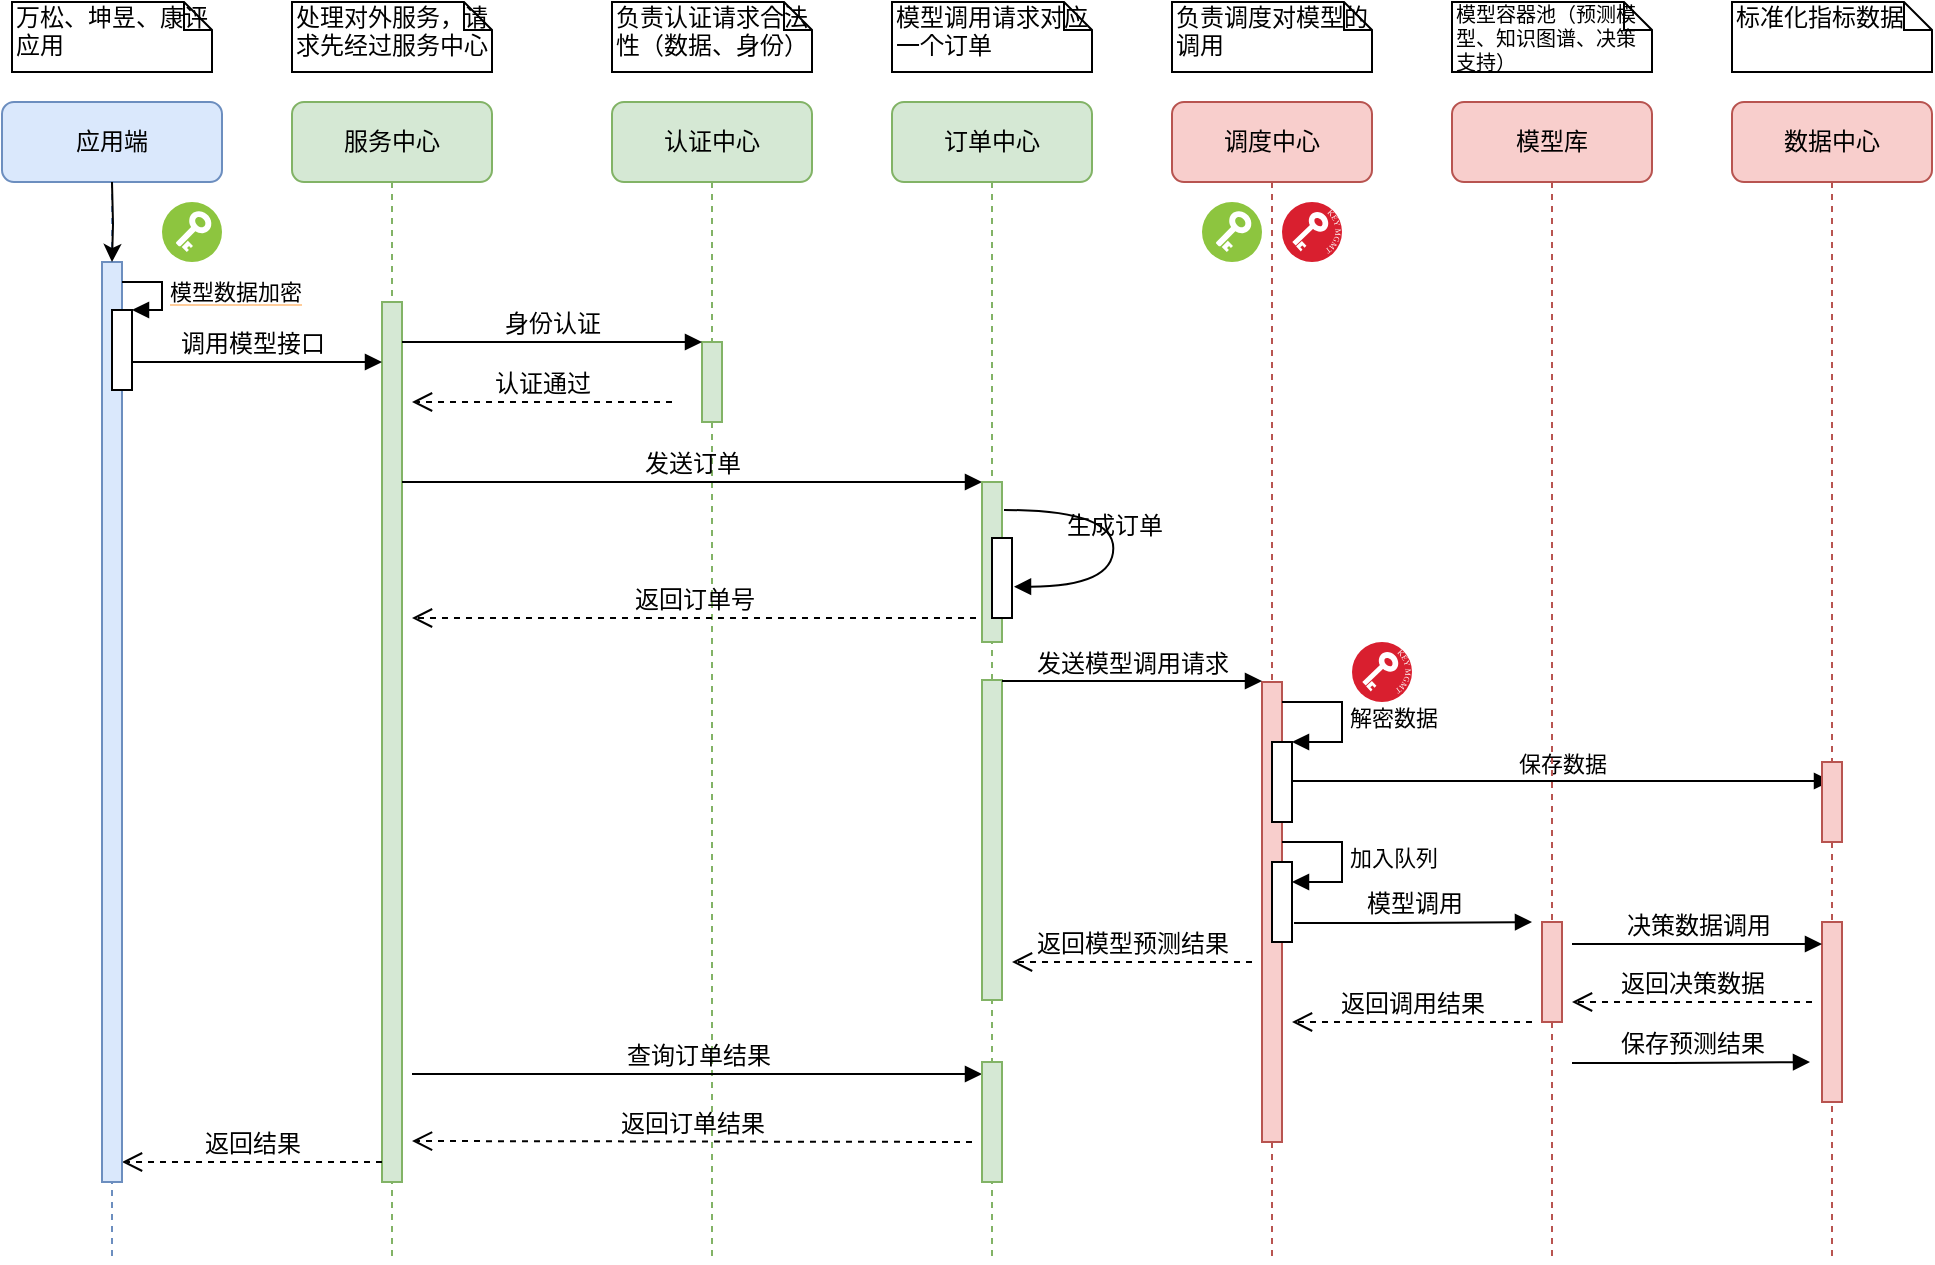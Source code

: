 <mxfile version="15.9.6" type="github" pages="3">
  <diagram name="模型调用流程" id="13e1069c-82ec-6db2-03f1-153e76fe0fe0">
    <mxGraphModel dx="1018" dy="690" grid="1" gridSize="10" guides="1" tooltips="1" connect="1" arrows="1" fold="1" page="1" pageScale="1" pageWidth="1100" pageHeight="850" background="none" math="0" shadow="0">
      <root>
        <mxCell id="0" />
        <mxCell id="1" parent="0" />
        <mxCell id="7baba1c4bc27f4b0-2" value="服务中心" style="shape=umlLifeline;perimeter=lifelinePerimeter;whiteSpace=wrap;html=1;container=1;collapsible=0;recursiveResize=0;outlineConnect=0;rounded=1;shadow=0;comic=0;labelBackgroundColor=none;strokeWidth=1;fontFamily=Verdana;fontSize=12;align=center;fillColor=#d5e8d4;strokeColor=#82b366;" parent="1" vertex="1">
          <mxGeometry x="240" y="80" width="100" height="580" as="geometry" />
        </mxCell>
        <mxCell id="7baba1c4bc27f4b0-10" value="" style="html=1;points=[];perimeter=orthogonalPerimeter;rounded=0;shadow=0;comic=0;labelBackgroundColor=none;strokeWidth=1;fontFamily=Verdana;fontSize=12;align=center;fillColor=#d5e8d4;strokeColor=#82b366;" parent="7baba1c4bc27f4b0-2" vertex="1">
          <mxGeometry x="45" y="100" width="10" height="440" as="geometry" />
        </mxCell>
        <mxCell id="Mg70fU9hGrTkRXk7EjwF-24" value="返回结果" style="html=1;verticalAlign=bottom;endArrow=open;dashed=1;endSize=8;labelBackgroundColor=none;fontFamily=Verdana;fontSize=12;edgeStyle=elbowEdgeStyle;elbow=horizontal;" parent="7baba1c4bc27f4b0-2" edge="1">
          <mxGeometry relative="1" as="geometry">
            <mxPoint x="-85" y="530" as="targetPoint" />
            <Array as="points">
              <mxPoint x="-10" y="530" />
              <mxPoint x="20" y="530" />
            </Array>
            <mxPoint x="45" y="530" as="sourcePoint" />
          </mxGeometry>
        </mxCell>
        <mxCell id="7baba1c4bc27f4b0-11" value="调用模型接口" style="html=1;verticalAlign=bottom;endArrow=block;entryX=0;entryY=0;labelBackgroundColor=none;fontFamily=Verdana;fontSize=12;edgeStyle=elbowEdgeStyle;elbow=vertical;" parent="7baba1c4bc27f4b0-2" edge="1">
          <mxGeometry relative="1" as="geometry">
            <mxPoint x="-85" y="130" as="sourcePoint" />
            <mxPoint x="45" y="130.0" as="targetPoint" />
          </mxGeometry>
        </mxCell>
        <mxCell id="7baba1c4bc27f4b0-3" value="认证中心" style="shape=umlLifeline;perimeter=lifelinePerimeter;whiteSpace=wrap;html=1;container=1;collapsible=0;recursiveResize=0;outlineConnect=0;rounded=1;shadow=0;comic=0;labelBackgroundColor=none;strokeWidth=1;fontFamily=Verdana;fontSize=12;align=center;fillColor=#d5e8d4;strokeColor=#82b366;" parent="1" vertex="1">
          <mxGeometry x="400" y="80" width="100" height="580" as="geometry" />
        </mxCell>
        <mxCell id="7baba1c4bc27f4b0-13" value="" style="html=1;points=[];perimeter=orthogonalPerimeter;rounded=0;shadow=0;comic=0;labelBackgroundColor=none;strokeWidth=1;fontFamily=Verdana;fontSize=12;align=center;fillColor=#d5e8d4;strokeColor=#82b366;" parent="7baba1c4bc27f4b0-3" vertex="1">
          <mxGeometry x="45" y="120" width="10" height="40" as="geometry" />
        </mxCell>
        <mxCell id="Mg70fU9hGrTkRXk7EjwF-3" value="发送订单" style="html=1;verticalAlign=bottom;endArrow=block;labelBackgroundColor=none;fontFamily=Verdana;fontSize=12;edgeStyle=elbowEdgeStyle;elbow=vertical;" parent="7baba1c4bc27f4b0-3" edge="1">
          <mxGeometry relative="1" as="geometry">
            <mxPoint x="-105" y="190" as="sourcePoint" />
            <mxPoint x="185" y="190" as="targetPoint" />
          </mxGeometry>
        </mxCell>
        <mxCell id="Mg70fU9hGrTkRXk7EjwF-4" value="返回订单号" style="html=1;verticalAlign=bottom;endArrow=open;dashed=1;endSize=8;exitX=-0.3;exitY=0.556;labelBackgroundColor=none;fontFamily=Verdana;fontSize=12;exitDx=0;exitDy=0;exitPerimeter=0;" parent="7baba1c4bc27f4b0-3" edge="1">
          <mxGeometry relative="1" as="geometry">
            <mxPoint x="-100" y="258" as="targetPoint" />
            <mxPoint x="182" y="258.04" as="sourcePoint" />
          </mxGeometry>
        </mxCell>
        <mxCell id="7baba1c4bc27f4b0-4" value="订单中心" style="shape=umlLifeline;perimeter=lifelinePerimeter;whiteSpace=wrap;html=1;container=1;collapsible=0;recursiveResize=0;outlineConnect=0;rounded=1;shadow=0;comic=0;labelBackgroundColor=none;strokeWidth=1;fontFamily=Verdana;fontSize=12;align=center;fillColor=#d5e8d4;strokeColor=#82b366;" parent="1" vertex="1">
          <mxGeometry x="540" y="80" width="100" height="580" as="geometry" />
        </mxCell>
        <mxCell id="7baba1c4bc27f4b0-16" value="" style="html=1;points=[];perimeter=orthogonalPerimeter;rounded=0;shadow=0;comic=0;labelBackgroundColor=none;strokeWidth=1;fontFamily=Verdana;fontSize=12;align=center;fillColor=#d5e8d4;strokeColor=#82b366;" parent="7baba1c4bc27f4b0-4" vertex="1">
          <mxGeometry x="45" y="190" width="10" height="80" as="geometry" />
        </mxCell>
        <mxCell id="Mg70fU9hGrTkRXk7EjwF-6" value="" style="html=1;points=[];perimeter=orthogonalPerimeter;rounded=0;shadow=0;comic=0;labelBackgroundColor=none;strokeWidth=1;fontFamily=Verdana;fontSize=12;align=center;" parent="7baba1c4bc27f4b0-4" vertex="1">
          <mxGeometry x="50" y="218" width="10" height="40" as="geometry" />
        </mxCell>
        <mxCell id="cC1rnLbfvzQmaZCjHIs7-1" value="" style="html=1;points=[];perimeter=orthogonalPerimeter;rounded=0;shadow=0;comic=0;labelBackgroundColor=none;strokeWidth=1;fontFamily=Verdana;fontSize=12;align=center;fillColor=#d5e8d4;strokeColor=#82b366;" parent="7baba1c4bc27f4b0-4" vertex="1">
          <mxGeometry x="45" y="289" width="10" height="160" as="geometry" />
        </mxCell>
        <mxCell id="7baba1c4bc27f4b0-5" value="调度中心" style="shape=umlLifeline;perimeter=lifelinePerimeter;whiteSpace=wrap;html=1;container=1;collapsible=0;recursiveResize=0;outlineConnect=0;rounded=1;shadow=0;comic=0;labelBackgroundColor=none;strokeWidth=1;fontFamily=Verdana;fontSize=12;align=center;fillColor=#f8cecc;strokeColor=#b85450;" parent="1" vertex="1">
          <mxGeometry x="680" y="80" width="100" height="580" as="geometry" />
        </mxCell>
        <mxCell id="7baba1c4bc27f4b0-19" value="" style="html=1;points=[];perimeter=orthogonalPerimeter;rounded=0;shadow=0;comic=0;labelBackgroundColor=none;strokeWidth=1;fontFamily=Verdana;fontSize=12;align=center;fillColor=#f8cecc;strokeColor=#b85450;" parent="7baba1c4bc27f4b0-5" vertex="1">
          <mxGeometry x="45" y="290" width="10" height="230" as="geometry" />
        </mxCell>
        <mxCell id="Mg70fU9hGrTkRXk7EjwF-5" value="发送模型调用请求" style="html=1;verticalAlign=bottom;endArrow=block;labelBackgroundColor=none;fontFamily=Verdana;fontSize=12;edgeStyle=elbowEdgeStyle;elbow=horizontal;" parent="7baba1c4bc27f4b0-5" edge="1">
          <mxGeometry relative="1" as="geometry">
            <mxPoint x="-85" y="289.5" as="sourcePoint" />
            <mxPoint x="45" y="289.5" as="targetPoint" />
          </mxGeometry>
        </mxCell>
        <mxCell id="Mg70fU9hGrTkRXk7EjwF-20" value="返回模型预测结果" style="html=1;verticalAlign=bottom;endArrow=open;dashed=1;endSize=8;labelBackgroundColor=none;fontFamily=Verdana;fontSize=12;" parent="7baba1c4bc27f4b0-5" edge="1">
          <mxGeometry relative="1" as="geometry">
            <mxPoint x="-80" y="430" as="targetPoint" />
            <mxPoint x="40" y="430" as="sourcePoint" />
          </mxGeometry>
        </mxCell>
        <mxCell id="VMce4WrbloW6oqG8bgZ--1" value="" style="html=1;points=[];perimeter=orthogonalPerimeter;rounded=0;shadow=0;comic=0;labelBackgroundColor=none;strokeWidth=1;fontFamily=Verdana;fontSize=12;align=center;" parent="7baba1c4bc27f4b0-5" vertex="1">
          <mxGeometry x="50" y="380" width="10" height="40" as="geometry" />
        </mxCell>
        <mxCell id="gwBuCUVLnEBj_KFFXZwT-7" value="" style="html=1;points=[];perimeter=orthogonalPerimeter;" vertex="1" parent="7baba1c4bc27f4b0-5">
          <mxGeometry x="50" y="320" width="10" height="40" as="geometry" />
        </mxCell>
        <mxCell id="gwBuCUVLnEBj_KFFXZwT-8" value="解密数据" style="edgeStyle=orthogonalEdgeStyle;html=1;align=left;spacingLeft=2;endArrow=block;rounded=0;entryX=1;entryY=0;" edge="1" target="gwBuCUVLnEBj_KFFXZwT-7" parent="7baba1c4bc27f4b0-5">
          <mxGeometry relative="1" as="geometry">
            <mxPoint x="55" y="300" as="sourcePoint" />
            <Array as="points">
              <mxPoint x="85" y="300" />
            </Array>
          </mxGeometry>
        </mxCell>
        <mxCell id="gwBuCUVLnEBj_KFFXZwT-9" value="保存数据" style="html=1;verticalAlign=bottom;endArrow=block;rounded=0;" edge="1" parent="7baba1c4bc27f4b0-5" target="7baba1c4bc27f4b0-7">
          <mxGeometry width="80" relative="1" as="geometry">
            <mxPoint x="60" y="339.5" as="sourcePoint" />
            <mxPoint x="140" y="339.5" as="targetPoint" />
          </mxGeometry>
        </mxCell>
        <mxCell id="gwBuCUVLnEBj_KFFXZwT-11" value="加入队列" style="edgeStyle=orthogonalEdgeStyle;html=1;align=left;spacingLeft=2;endArrow=block;rounded=0;entryX=1;entryY=0;" edge="1" parent="7baba1c4bc27f4b0-5">
          <mxGeometry relative="1" as="geometry">
            <mxPoint x="55" y="370" as="sourcePoint" />
            <Array as="points">
              <mxPoint x="85" y="370" />
            </Array>
            <mxPoint x="60" y="390" as="targetPoint" />
          </mxGeometry>
        </mxCell>
        <mxCell id="gwBuCUVLnEBj_KFFXZwT-12" value="" style="aspect=fixed;perimeter=ellipsePerimeter;html=1;align=center;shadow=0;dashed=0;fontColor=#4277BB;labelBackgroundColor=#ffffff;fontSize=12;spacingTop=3;image;image=img/lib/ibm/vpc/Key.svg;" vertex="1" parent="7baba1c4bc27f4b0-5">
          <mxGeometry x="15" y="50" width="30" height="30" as="geometry" />
        </mxCell>
        <mxCell id="gwBuCUVLnEBj_KFFXZwT-13" value="" style="aspect=fixed;perimeter=ellipsePerimeter;html=1;align=center;shadow=0;dashed=0;fontColor=#4277BB;labelBackgroundColor=#ffffff;fontSize=12;spacingTop=3;image;image=img/lib/ibm/blockchain/key_management.svg;" vertex="1" parent="7baba1c4bc27f4b0-5">
          <mxGeometry x="55" y="50" width="30" height="30" as="geometry" />
        </mxCell>
        <mxCell id="7baba1c4bc27f4b0-6" value="模型库" style="shape=umlLifeline;perimeter=lifelinePerimeter;whiteSpace=wrap;html=1;container=1;collapsible=0;recursiveResize=0;outlineConnect=0;rounded=1;shadow=0;comic=0;labelBackgroundColor=none;strokeWidth=1;fontFamily=Verdana;fontSize=12;align=center;fillColor=#f8cecc;strokeColor=#b85450;" parent="1" vertex="1">
          <mxGeometry x="820" y="80" width="100" height="580" as="geometry" />
        </mxCell>
        <mxCell id="7baba1c4bc27f4b0-28" value="" style="html=1;points=[];perimeter=orthogonalPerimeter;rounded=0;shadow=0;comic=0;labelBackgroundColor=none;strokeWidth=1;fontFamily=Verdana;fontSize=12;align=center;fillColor=#f8cecc;strokeColor=#b85450;" parent="7baba1c4bc27f4b0-6" vertex="1">
          <mxGeometry x="45" y="410" width="10" height="50" as="geometry" />
        </mxCell>
        <mxCell id="Mg70fU9hGrTkRXk7EjwF-17" value="返回调用结果" style="html=1;verticalAlign=bottom;endArrow=open;dashed=1;endSize=8;labelBackgroundColor=none;fontFamily=Verdana;fontSize=12;" parent="7baba1c4bc27f4b0-6" edge="1">
          <mxGeometry relative="1" as="geometry">
            <mxPoint x="-80" y="460" as="targetPoint" />
            <mxPoint x="40" y="460" as="sourcePoint" />
          </mxGeometry>
        </mxCell>
        <mxCell id="7baba1c4bc27f4b0-7" value="数据中心" style="shape=umlLifeline;perimeter=lifelinePerimeter;whiteSpace=wrap;html=1;container=1;collapsible=0;recursiveResize=0;outlineConnect=0;rounded=1;shadow=0;comic=0;labelBackgroundColor=none;strokeWidth=1;fontFamily=Verdana;fontSize=12;align=center;fillColor=#f8cecc;strokeColor=#b85450;" parent="1" vertex="1">
          <mxGeometry x="960" y="80" width="100" height="580" as="geometry" />
        </mxCell>
        <mxCell id="7baba1c4bc27f4b0-25" value="" style="html=1;points=[];perimeter=orthogonalPerimeter;rounded=0;shadow=0;comic=0;labelBackgroundColor=none;strokeColor=#b85450;strokeWidth=1;fillColor=#f8cecc;fontFamily=Verdana;fontSize=12;align=center;" parent="7baba1c4bc27f4b0-7" vertex="1">
          <mxGeometry x="45" y="410" width="10" height="90" as="geometry" />
        </mxCell>
        <mxCell id="Mg70fU9hGrTkRXk7EjwF-18" value="决策数据调用" style="html=1;verticalAlign=bottom;endArrow=block;labelBackgroundColor=none;fontFamily=Verdana;fontSize=12;edgeStyle=elbowEdgeStyle;elbow=horizontal;" parent="7baba1c4bc27f4b0-7" edge="1">
          <mxGeometry relative="1" as="geometry">
            <mxPoint x="-80" y="421" as="sourcePoint" />
            <mxPoint x="45" y="421" as="targetPoint" />
          </mxGeometry>
        </mxCell>
        <mxCell id="Mg70fU9hGrTkRXk7EjwF-19" value="返回决策数据" style="html=1;verticalAlign=bottom;endArrow=open;dashed=1;endSize=8;labelBackgroundColor=none;fontFamily=Verdana;fontSize=12;" parent="7baba1c4bc27f4b0-7" edge="1">
          <mxGeometry relative="1" as="geometry">
            <mxPoint x="-80" y="450" as="targetPoint" />
            <mxPoint x="40" y="450" as="sourcePoint" />
          </mxGeometry>
        </mxCell>
        <mxCell id="gwBuCUVLnEBj_KFFXZwT-10" value="" style="html=1;points=[];perimeter=orthogonalPerimeter;fillColor=#f8cecc;strokeColor=#b85450;" vertex="1" parent="7baba1c4bc27f4b0-7">
          <mxGeometry x="45" y="330" width="10" height="40" as="geometry" />
        </mxCell>
        <mxCell id="gwBuCUVLnEBj_KFFXZwT-16" value="保存预测结果" style="html=1;verticalAlign=bottom;endArrow=block;labelBackgroundColor=none;fontFamily=Verdana;fontSize=12;edgeStyle=elbowEdgeStyle;elbow=horizontal;" edge="1" parent="7baba1c4bc27f4b0-7">
          <mxGeometry relative="1" as="geometry">
            <mxPoint x="-80" y="480.5" as="sourcePoint" />
            <mxPoint x="39" y="480" as="targetPoint" />
          </mxGeometry>
        </mxCell>
        <mxCell id="7baba1c4bc27f4b0-8" value="应用端" style="shape=umlLifeline;perimeter=lifelinePerimeter;whiteSpace=wrap;html=1;container=1;collapsible=0;recursiveResize=0;outlineConnect=0;rounded=1;shadow=0;comic=0;labelBackgroundColor=none;strokeWidth=1;fontFamily=Verdana;fontSize=12;align=center;fillColor=#dae8fc;strokeColor=#6c8ebf;" parent="1" vertex="1">
          <mxGeometry x="95" y="80" width="110" height="580" as="geometry" />
        </mxCell>
        <mxCell id="7baba1c4bc27f4b0-9" value="" style="html=1;points=[];perimeter=orthogonalPerimeter;rounded=0;shadow=0;comic=0;labelBackgroundColor=none;strokeWidth=1;fontFamily=Verdana;fontSize=12;align=center;fillColor=#dae8fc;strokeColor=#6c8ebf;" parent="7baba1c4bc27f4b0-8" vertex="1">
          <mxGeometry x="50" y="80" width="10" height="460" as="geometry" />
        </mxCell>
        <mxCell id="gwBuCUVLnEBj_KFFXZwT-14" value="" style="html=1;points=[];perimeter=orthogonalPerimeter;" vertex="1" parent="7baba1c4bc27f4b0-8">
          <mxGeometry x="55" y="104" width="10" height="40" as="geometry" />
        </mxCell>
        <mxCell id="gwBuCUVLnEBj_KFFXZwT-15" value="&lt;span style=&quot;background-color: rgb(255 , 255 , 255)&quot;&gt;模型数据加密&lt;/span&gt;" style="edgeStyle=orthogonalEdgeStyle;html=1;align=left;spacingLeft=2;endArrow=block;rounded=0;entryX=1;entryY=0;labelBackgroundColor=#FFCC99;" edge="1" target="gwBuCUVLnEBj_KFFXZwT-14" parent="7baba1c4bc27f4b0-8">
          <mxGeometry relative="1" as="geometry">
            <mxPoint x="60" y="90" as="sourcePoint" />
            <Array as="points">
              <mxPoint x="80" y="90" />
            </Array>
          </mxGeometry>
        </mxCell>
        <mxCell id="gwBuCUVLnEBj_KFFXZwT-1" value="" style="aspect=fixed;perimeter=ellipsePerimeter;html=1;align=center;shadow=0;dashed=0;fontColor=#4277BB;labelBackgroundColor=#ffffff;fontSize=12;spacingTop=3;image;image=img/lib/ibm/vpc/Key.svg;" vertex="1" parent="7baba1c4bc27f4b0-8">
          <mxGeometry x="80" y="50" width="30" height="30" as="geometry" />
        </mxCell>
        <mxCell id="7baba1c4bc27f4b0-14" value="身份认证" style="html=1;verticalAlign=bottom;endArrow=block;entryX=0;entryY=0;labelBackgroundColor=none;fontFamily=Verdana;fontSize=12;edgeStyle=elbowEdgeStyle;elbow=vertical;" parent="1" source="7baba1c4bc27f4b0-10" target="7baba1c4bc27f4b0-13" edge="1">
          <mxGeometry relative="1" as="geometry">
            <mxPoint x="370" y="200" as="sourcePoint" />
          </mxGeometry>
        </mxCell>
        <mxCell id="I-SCeK18aNIkPkbsNYXX-1" value="" style="edgeStyle=orthogonalEdgeStyle;rounded=0;orthogonalLoop=1;jettySize=auto;html=1;" parent="1" target="7baba1c4bc27f4b0-9" edge="1">
          <mxGeometry relative="1" as="geometry">
            <mxPoint x="150" y="120" as="sourcePoint" />
          </mxGeometry>
        </mxCell>
        <mxCell id="7baba1c4bc27f4b0-40" value="万松、坤昱、康评应用" style="shape=note;whiteSpace=wrap;html=1;size=14;verticalAlign=top;align=left;spacingTop=-6;rounded=0;shadow=0;comic=0;labelBackgroundColor=none;strokeWidth=1;fontFamily=Verdana;fontSize=12" parent="1" vertex="1">
          <mxGeometry x="100" y="30" width="100" height="35" as="geometry" />
        </mxCell>
        <mxCell id="7baba1c4bc27f4b0-41" value="处理对外服务，请求先经过服务中心" style="shape=note;whiteSpace=wrap;html=1;size=14;verticalAlign=top;align=left;spacingTop=-6;rounded=0;shadow=0;comic=0;labelBackgroundColor=none;strokeWidth=1;fontFamily=Verdana;fontSize=12" parent="1" vertex="1">
          <mxGeometry x="240" y="30" width="100" height="35" as="geometry" />
        </mxCell>
        <mxCell id="7baba1c4bc27f4b0-42" value="负责认证请求合法性（数据、身份）" style="shape=note;whiteSpace=wrap;html=1;size=14;verticalAlign=top;align=left;spacingTop=-6;rounded=0;shadow=0;comic=0;labelBackgroundColor=none;strokeWidth=1;fontFamily=Verdana;fontSize=12" parent="1" vertex="1">
          <mxGeometry x="400" y="30" width="100" height="35" as="geometry" />
        </mxCell>
        <mxCell id="7baba1c4bc27f4b0-43" value="模型调用请求对应一个订单" style="shape=note;whiteSpace=wrap;html=1;size=14;verticalAlign=top;align=left;spacingTop=-6;rounded=0;shadow=0;comic=0;labelBackgroundColor=none;strokeWidth=1;fontFamily=Verdana;fontSize=12" parent="1" vertex="1">
          <mxGeometry x="540" y="30" width="100" height="35" as="geometry" />
        </mxCell>
        <mxCell id="7baba1c4bc27f4b0-44" value="负责调度对模型的调用" style="shape=note;whiteSpace=wrap;html=1;size=14;verticalAlign=top;align=left;spacingTop=-6;rounded=0;shadow=0;comic=0;labelBackgroundColor=none;strokeWidth=1;fontFamily=Verdana;fontSize=12" parent="1" vertex="1">
          <mxGeometry x="680" y="30" width="100" height="35" as="geometry" />
        </mxCell>
        <mxCell id="7baba1c4bc27f4b0-45" value="模型容器池（预测模型、知识图谱、决策支持）" style="shape=note;whiteSpace=wrap;html=1;size=14;verticalAlign=top;align=left;spacingTop=-6;rounded=0;shadow=0;comic=0;labelBackgroundColor=none;strokeWidth=1;fontFamily=Verdana;fontSize=10;" parent="1" vertex="1">
          <mxGeometry x="820" y="30" width="100" height="35" as="geometry" />
        </mxCell>
        <mxCell id="7baba1c4bc27f4b0-46" value="标准化指标数据" style="shape=note;whiteSpace=wrap;html=1;size=14;verticalAlign=top;align=left;spacingTop=-6;rounded=0;shadow=0;comic=0;labelBackgroundColor=none;strokeWidth=1;fontFamily=Verdana;fontSize=12" parent="1" vertex="1">
          <mxGeometry x="960" y="30" width="100" height="35" as="geometry" />
        </mxCell>
        <mxCell id="Mg70fU9hGrTkRXk7EjwF-2" value="认证通过" style="html=1;verticalAlign=bottom;endArrow=open;dashed=1;endSize=8;labelBackgroundColor=none;fontFamily=Verdana;fontSize=12;edgeStyle=elbowEdgeStyle;elbow=vertical;" parent="1" edge="1">
          <mxGeometry relative="1" as="geometry">
            <mxPoint x="300" y="230" as="targetPoint" />
            <Array as="points">
              <mxPoint x="375" y="230" />
              <mxPoint x="405" y="230" />
            </Array>
            <mxPoint x="430" y="230" as="sourcePoint" />
          </mxGeometry>
        </mxCell>
        <mxCell id="Mg70fU9hGrTkRXk7EjwF-7" value="生成订单" style="html=1;verticalAlign=bottom;endArrow=block;labelBackgroundColor=none;fontFamily=Verdana;fontSize=12;elbow=vertical;edgeStyle=orthogonalEdgeStyle;curved=1;entryX=1;entryY=0.286;entryPerimeter=0;exitX=1.038;exitY=0.345;exitPerimeter=0;" parent="1" edge="1">
          <mxGeometry relative="1" as="geometry">
            <mxPoint x="596.003" y="284" as="sourcePoint" />
            <mxPoint x="601.003" y="322.333" as="targetPoint" />
            <Array as="points">
              <mxPoint x="650.67" y="284" />
              <mxPoint x="650.67" y="322" />
            </Array>
          </mxGeometry>
        </mxCell>
        <mxCell id="Mg70fU9hGrTkRXk7EjwF-21" value="查询订单结果" style="html=1;verticalAlign=bottom;endArrow=block;labelBackgroundColor=none;fontFamily=Verdana;fontSize=12;edgeStyle=elbowEdgeStyle;elbow=horizontal;" parent="1" edge="1">
          <mxGeometry relative="1" as="geometry">
            <mxPoint x="300" y="566" as="sourcePoint" />
            <mxPoint x="585" y="566" as="targetPoint" />
          </mxGeometry>
        </mxCell>
        <mxCell id="Mg70fU9hGrTkRXk7EjwF-22" value="" style="html=1;points=[];perimeter=orthogonalPerimeter;rounded=0;shadow=0;comic=0;labelBackgroundColor=none;strokeWidth=1;fontFamily=Verdana;fontSize=12;align=center;fillColor=#d5e8d4;strokeColor=#82b366;" parent="1" vertex="1">
          <mxGeometry x="585" y="560" width="10" height="60" as="geometry" />
        </mxCell>
        <mxCell id="Mg70fU9hGrTkRXk7EjwF-23" value="返回订单结果" style="html=1;verticalAlign=bottom;endArrow=open;dashed=1;endSize=8;labelBackgroundColor=none;fontFamily=Verdana;fontSize=12;" parent="1" edge="1">
          <mxGeometry relative="1" as="geometry">
            <mxPoint x="300" y="599.5" as="targetPoint" />
            <mxPoint x="580" y="600" as="sourcePoint" />
          </mxGeometry>
        </mxCell>
        <mxCell id="gwBuCUVLnEBj_KFFXZwT-2" value="" style="aspect=fixed;perimeter=ellipsePerimeter;html=1;align=center;shadow=0;dashed=0;fontColor=#4277BB;labelBackgroundColor=#ffffff;fontSize=12;spacingTop=3;image;image=img/lib/ibm/blockchain/key_management.svg;" vertex="1" parent="1">
          <mxGeometry x="770" y="350" width="30" height="30" as="geometry" />
        </mxCell>
        <mxCell id="Mg70fU9hGrTkRXk7EjwF-16" value="模型调用" style="html=1;verticalAlign=bottom;endArrow=block;labelBackgroundColor=none;fontFamily=Verdana;fontSize=12;edgeStyle=elbowEdgeStyle;elbow=horizontal;" parent="1" edge="1">
          <mxGeometry relative="1" as="geometry">
            <mxPoint x="741" y="490.5" as="sourcePoint" />
            <mxPoint x="860" y="490" as="targetPoint" />
          </mxGeometry>
        </mxCell>
      </root>
    </mxGraphModel>
  </diagram>
  <diagram id="-LWT9H9hOqYf55yn4KI5" name="订单查询流程">
    <mxGraphModel dx="1018" dy="690" grid="1" gridSize="10" guides="1" tooltips="1" connect="1" arrows="1" fold="1" page="1" pageScale="1" pageWidth="850" pageHeight="1100" math="0" shadow="0">
      <root>
        <mxCell id="YJDThQfoWSavaOUVmC8_-0" />
        <mxCell id="YJDThQfoWSavaOUVmC8_-1" parent="YJDThQfoWSavaOUVmC8_-0" />
        <mxCell id="ue_cQjlhEbK1hr9COuXB-0" value="服务中心" style="shape=umlLifeline;perimeter=lifelinePerimeter;whiteSpace=wrap;html=1;container=1;collapsible=0;recursiveResize=0;outlineConnect=0;rounded=1;shadow=0;comic=0;labelBackgroundColor=none;strokeWidth=1;fontFamily=Verdana;fontSize=12;align=center;fillColor=#d5e8d4;strokeColor=#82b366;" parent="YJDThQfoWSavaOUVmC8_-1" vertex="1">
          <mxGeometry x="240" y="80" width="100" height="580" as="geometry" />
        </mxCell>
        <mxCell id="ue_cQjlhEbK1hr9COuXB-1" value="" style="html=1;points=[];perimeter=orthogonalPerimeter;rounded=0;shadow=0;comic=0;labelBackgroundColor=none;strokeWidth=1;fontFamily=Verdana;fontSize=12;align=center;fillColor=#d5e8d4;strokeColor=#82b366;" parent="ue_cQjlhEbK1hr9COuXB-0" vertex="1">
          <mxGeometry x="45" y="100" width="10" height="130" as="geometry" />
        </mxCell>
        <mxCell id="ue_cQjlhEbK1hr9COuXB-2" value="返回结果" style="html=1;verticalAlign=bottom;endArrow=open;dashed=1;endSize=8;labelBackgroundColor=none;fontFamily=Verdana;fontSize=12;edgeStyle=elbowEdgeStyle;elbow=horizontal;" parent="ue_cQjlhEbK1hr9COuXB-0" edge="1">
          <mxGeometry relative="1" as="geometry">
            <mxPoint x="-85" y="230" as="targetPoint" />
            <Array as="points">
              <mxPoint x="-10" y="230" />
              <mxPoint x="20" y="230" />
            </Array>
            <mxPoint x="45" y="230" as="sourcePoint" />
          </mxGeometry>
        </mxCell>
        <mxCell id="ue_cQjlhEbK1hr9COuXB-3" value="认证中心" style="shape=umlLifeline;perimeter=lifelinePerimeter;whiteSpace=wrap;html=1;container=1;collapsible=0;recursiveResize=0;outlineConnect=0;rounded=1;shadow=0;comic=0;labelBackgroundColor=none;strokeWidth=1;fontFamily=Verdana;fontSize=12;align=center;fillColor=#d5e8d4;strokeColor=#82b366;" parent="YJDThQfoWSavaOUVmC8_-1" vertex="1">
          <mxGeometry x="400" y="80" width="100" height="580" as="geometry" />
        </mxCell>
        <mxCell id="ue_cQjlhEbK1hr9COuXB-4" value="" style="html=1;points=[];perimeter=orthogonalPerimeter;rounded=0;shadow=0;comic=0;labelBackgroundColor=none;strokeWidth=1;fontFamily=Verdana;fontSize=12;align=center;fillColor=#d5e8d4;strokeColor=#82b366;" parent="ue_cQjlhEbK1hr9COuXB-3" vertex="1">
          <mxGeometry x="45" y="120" width="10" height="40" as="geometry" />
        </mxCell>
        <mxCell id="ue_cQjlhEbK1hr9COuXB-40" value="返回订单结果" style="html=1;verticalAlign=bottom;endArrow=open;dashed=1;endSize=8;labelBackgroundColor=none;fontFamily=Verdana;fontSize=12;" parent="ue_cQjlhEbK1hr9COuXB-3" edge="1">
          <mxGeometry relative="1" as="geometry">
            <mxPoint x="-100" y="214" as="targetPoint" />
            <mxPoint x="180" y="214.5" as="sourcePoint" />
          </mxGeometry>
        </mxCell>
        <mxCell id="ue_cQjlhEbK1hr9COuXB-7" value="订单中心" style="shape=umlLifeline;perimeter=lifelinePerimeter;whiteSpace=wrap;html=1;container=1;collapsible=0;recursiveResize=0;outlineConnect=0;rounded=1;shadow=0;comic=0;labelBackgroundColor=none;strokeWidth=1;fontFamily=Verdana;fontSize=12;align=center;fillColor=#d5e8d4;strokeColor=#82b366;" parent="YJDThQfoWSavaOUVmC8_-1" vertex="1">
          <mxGeometry x="540" y="80" width="100" height="580" as="geometry" />
        </mxCell>
        <mxCell id="ue_cQjlhEbK1hr9COuXB-39" value="" style="html=1;points=[];perimeter=orthogonalPerimeter;rounded=0;shadow=0;comic=0;labelBackgroundColor=none;strokeWidth=1;fontFamily=Verdana;fontSize=12;align=center;fillColor=#d5e8d4;strokeColor=#82b366;" parent="ue_cQjlhEbK1hr9COuXB-7" vertex="1">
          <mxGeometry x="45" y="170" width="10" height="60" as="geometry" />
        </mxCell>
        <mxCell id="ue_cQjlhEbK1hr9COuXB-10" value="调度中心" style="shape=umlLifeline;perimeter=lifelinePerimeter;whiteSpace=wrap;html=1;container=1;collapsible=0;recursiveResize=0;outlineConnect=0;rounded=1;shadow=0;comic=0;labelBackgroundColor=none;strokeWidth=1;fontFamily=Verdana;fontSize=12;align=center;fillColor=#f8cecc;strokeColor=#b85450;" parent="YJDThQfoWSavaOUVmC8_-1" vertex="1">
          <mxGeometry x="680" y="80" width="100" height="580" as="geometry" />
        </mxCell>
        <mxCell id="ue_cQjlhEbK1hr9COuXB-16" value="模型库" style="shape=umlLifeline;perimeter=lifelinePerimeter;whiteSpace=wrap;html=1;container=1;collapsible=0;recursiveResize=0;outlineConnect=0;rounded=1;shadow=0;comic=0;labelBackgroundColor=none;strokeWidth=1;fontFamily=Verdana;fontSize=12;align=center;fillColor=#f8cecc;strokeColor=#b85450;" parent="YJDThQfoWSavaOUVmC8_-1" vertex="1">
          <mxGeometry x="820" y="80" width="100" height="580" as="geometry" />
        </mxCell>
        <mxCell id="ue_cQjlhEbK1hr9COuXB-20" value="数据中心" style="shape=umlLifeline;perimeter=lifelinePerimeter;whiteSpace=wrap;html=1;container=1;collapsible=0;recursiveResize=0;outlineConnect=0;rounded=1;shadow=0;comic=0;labelBackgroundColor=none;strokeWidth=1;fontFamily=Verdana;fontSize=12;align=center;fillColor=#f8cecc;strokeColor=#b85450;" parent="YJDThQfoWSavaOUVmC8_-1" vertex="1">
          <mxGeometry x="960" y="80" width="100" height="580" as="geometry" />
        </mxCell>
        <mxCell id="ue_cQjlhEbK1hr9COuXB-24" value="应用端" style="shape=umlLifeline;perimeter=lifelinePerimeter;whiteSpace=wrap;html=1;container=1;collapsible=0;recursiveResize=0;outlineConnect=0;rounded=1;shadow=0;comic=0;labelBackgroundColor=none;strokeWidth=1;fontFamily=Verdana;fontSize=12;align=center;fillColor=#dae8fc;strokeColor=#6c8ebf;" parent="YJDThQfoWSavaOUVmC8_-1" vertex="1">
          <mxGeometry x="100" y="80" width="100" height="580" as="geometry" />
        </mxCell>
        <mxCell id="ue_cQjlhEbK1hr9COuXB-25" value="" style="html=1;points=[];perimeter=orthogonalPerimeter;rounded=0;shadow=0;comic=0;labelBackgroundColor=none;strokeWidth=1;fontFamily=Verdana;fontSize=12;align=center;fillColor=#dae8fc;strokeColor=#6c8ebf;" parent="ue_cQjlhEbK1hr9COuXB-24" vertex="1">
          <mxGeometry x="45" y="100" width="10" height="130" as="geometry" />
        </mxCell>
        <mxCell id="ue_cQjlhEbK1hr9COuXB-26" value="调用订单接口" style="html=1;verticalAlign=bottom;endArrow=block;entryX=0;entryY=0;labelBackgroundColor=none;fontFamily=Verdana;fontSize=12;edgeStyle=elbowEdgeStyle;elbow=vertical;" parent="YJDThQfoWSavaOUVmC8_-1" source="ue_cQjlhEbK1hr9COuXB-25" target="ue_cQjlhEbK1hr9COuXB-1" edge="1">
          <mxGeometry relative="1" as="geometry">
            <mxPoint x="220" y="190" as="sourcePoint" />
          </mxGeometry>
        </mxCell>
        <mxCell id="ue_cQjlhEbK1hr9COuXB-27" value="身份认证" style="html=1;verticalAlign=bottom;endArrow=block;entryX=0;entryY=0;labelBackgroundColor=none;fontFamily=Verdana;fontSize=12;edgeStyle=elbowEdgeStyle;elbow=vertical;" parent="YJDThQfoWSavaOUVmC8_-1" source="ue_cQjlhEbK1hr9COuXB-1" target="ue_cQjlhEbK1hr9COuXB-4" edge="1">
          <mxGeometry relative="1" as="geometry">
            <mxPoint x="370" y="200" as="sourcePoint" />
          </mxGeometry>
        </mxCell>
        <mxCell id="ue_cQjlhEbK1hr9COuXB-28" value="" style="edgeStyle=orthogonalEdgeStyle;rounded=0;orthogonalLoop=1;jettySize=auto;html=1;" parent="YJDThQfoWSavaOUVmC8_-1" target="ue_cQjlhEbK1hr9COuXB-25" edge="1">
          <mxGeometry relative="1" as="geometry">
            <mxPoint x="150" y="120" as="sourcePoint" />
          </mxGeometry>
        </mxCell>
        <mxCell id="ue_cQjlhEbK1hr9COuXB-29" value="万松、坤昱、康评应用" style="shape=note;whiteSpace=wrap;html=1;size=14;verticalAlign=top;align=left;spacingTop=-6;rounded=0;shadow=0;comic=0;labelBackgroundColor=none;strokeWidth=1;fontFamily=Verdana;fontSize=12" parent="YJDThQfoWSavaOUVmC8_-1" vertex="1">
          <mxGeometry x="100" y="30" width="100" height="35" as="geometry" />
        </mxCell>
        <mxCell id="ue_cQjlhEbK1hr9COuXB-30" value="处理对外服务，请求先经过服务中心" style="shape=note;whiteSpace=wrap;html=1;size=14;verticalAlign=top;align=left;spacingTop=-6;rounded=0;shadow=0;comic=0;labelBackgroundColor=none;strokeWidth=1;fontFamily=Verdana;fontSize=12" parent="YJDThQfoWSavaOUVmC8_-1" vertex="1">
          <mxGeometry x="240" y="30" width="100" height="35" as="geometry" />
        </mxCell>
        <mxCell id="ue_cQjlhEbK1hr9COuXB-31" value="负责认证请求合法性（数据、身份）" style="shape=note;whiteSpace=wrap;html=1;size=14;verticalAlign=top;align=left;spacingTop=-6;rounded=0;shadow=0;comic=0;labelBackgroundColor=none;strokeWidth=1;fontFamily=Verdana;fontSize=12" parent="YJDThQfoWSavaOUVmC8_-1" vertex="1">
          <mxGeometry x="400" y="30" width="100" height="35" as="geometry" />
        </mxCell>
        <mxCell id="ue_cQjlhEbK1hr9COuXB-32" value="模型调用请求对应一个订单" style="shape=note;whiteSpace=wrap;html=1;size=14;verticalAlign=top;align=left;spacingTop=-6;rounded=0;shadow=0;comic=0;labelBackgroundColor=none;strokeWidth=1;fontFamily=Verdana;fontSize=12" parent="YJDThQfoWSavaOUVmC8_-1" vertex="1">
          <mxGeometry x="540" y="30" width="100" height="35" as="geometry" />
        </mxCell>
        <mxCell id="ue_cQjlhEbK1hr9COuXB-33" value="负责调度对模型的调用" style="shape=note;whiteSpace=wrap;html=1;size=14;verticalAlign=top;align=left;spacingTop=-6;rounded=0;shadow=0;comic=0;labelBackgroundColor=none;strokeWidth=1;fontFamily=Verdana;fontSize=12" parent="YJDThQfoWSavaOUVmC8_-1" vertex="1">
          <mxGeometry x="680" y="30" width="100" height="35" as="geometry" />
        </mxCell>
        <mxCell id="ue_cQjlhEbK1hr9COuXB-34" value="模型容器池（预测模型、知识图谱、决策支持）" style="shape=note;whiteSpace=wrap;html=1;size=14;verticalAlign=top;align=left;spacingTop=-6;rounded=0;shadow=0;comic=0;labelBackgroundColor=none;strokeWidth=1;fontFamily=Verdana;fontSize=10;" parent="YJDThQfoWSavaOUVmC8_-1" vertex="1">
          <mxGeometry x="820" y="30" width="100" height="35" as="geometry" />
        </mxCell>
        <mxCell id="ue_cQjlhEbK1hr9COuXB-35" value="标准化指标数据" style="shape=note;whiteSpace=wrap;html=1;size=14;verticalAlign=top;align=left;spacingTop=-6;rounded=0;shadow=0;comic=0;labelBackgroundColor=none;strokeWidth=1;fontFamily=Verdana;fontSize=12" parent="YJDThQfoWSavaOUVmC8_-1" vertex="1">
          <mxGeometry x="960" y="30" width="100" height="35" as="geometry" />
        </mxCell>
        <mxCell id="ue_cQjlhEbK1hr9COuXB-36" value="认证通过" style="html=1;verticalAlign=bottom;endArrow=open;dashed=1;endSize=8;labelBackgroundColor=none;fontFamily=Verdana;fontSize=12;edgeStyle=elbowEdgeStyle;elbow=vertical;" parent="YJDThQfoWSavaOUVmC8_-1" edge="1">
          <mxGeometry relative="1" as="geometry">
            <mxPoint x="300" y="230" as="targetPoint" />
            <Array as="points">
              <mxPoint x="375" y="230" />
              <mxPoint x="405" y="230" />
            </Array>
            <mxPoint x="430" y="230" as="sourcePoint" />
          </mxGeometry>
        </mxCell>
        <mxCell id="ue_cQjlhEbK1hr9COuXB-38" value="查询订单结果" style="html=1;verticalAlign=bottom;endArrow=block;labelBackgroundColor=none;fontFamily=Verdana;fontSize=12;edgeStyle=elbowEdgeStyle;elbow=horizontal;" parent="YJDThQfoWSavaOUVmC8_-1" edge="1">
          <mxGeometry relative="1" as="geometry">
            <mxPoint x="300" y="260" as="sourcePoint" />
            <mxPoint x="585" y="260" as="targetPoint" />
          </mxGeometry>
        </mxCell>
      </root>
    </mxGraphModel>
  </diagram>
  <diagram id="mZZ5_aKy0dUH9sAo9NSh" name="模型部署流程">
    <mxGraphModel dx="1018" dy="690" grid="1" gridSize="10" guides="1" tooltips="1" connect="1" arrows="1" fold="1" page="1" pageScale="1" pageWidth="850" pageHeight="1100" math="0" shadow="0">
      <root>
        <mxCell id="IIDQMriduIc7DnNmuJ5z-0" />
        <mxCell id="IIDQMriduIc7DnNmuJ5z-1" parent="IIDQMriduIc7DnNmuJ5z-0" />
        <mxCell id="BbjFuBRBPNbL7Za8Veca-0" value="服务中心" style="shape=umlLifeline;perimeter=lifelinePerimeter;whiteSpace=wrap;html=1;container=1;collapsible=0;recursiveResize=0;outlineConnect=0;rounded=1;shadow=0;comic=0;labelBackgroundColor=none;strokeWidth=1;fontFamily=Verdana;fontSize=12;align=center;fillColor=#d5e8d4;strokeColor=#82b366;" vertex="1" parent="IIDQMriduIc7DnNmuJ5z-1">
          <mxGeometry x="240" y="80" width="100" height="580" as="geometry" />
        </mxCell>
        <mxCell id="BbjFuBRBPNbL7Za8Veca-1" value="" style="html=1;points=[];perimeter=orthogonalPerimeter;rounded=0;shadow=0;comic=0;labelBackgroundColor=none;strokeWidth=1;fontFamily=Verdana;fontSize=12;align=center;fillColor=#d5e8d4;strokeColor=#82b366;" vertex="1" parent="BbjFuBRBPNbL7Za8Veca-0">
          <mxGeometry x="45" y="100" width="10" height="260" as="geometry" />
        </mxCell>
        <mxCell id="BbjFuBRBPNbL7Za8Veca-2" value="返回结果" style="html=1;verticalAlign=bottom;endArrow=open;dashed=1;endSize=8;labelBackgroundColor=none;fontFamily=Verdana;fontSize=12;edgeStyle=elbowEdgeStyle;elbow=horizontal;" edge="1" parent="BbjFuBRBPNbL7Za8Veca-0">
          <mxGeometry relative="1" as="geometry">
            <mxPoint x="-85" y="360" as="targetPoint" />
            <Array as="points">
              <mxPoint x="-10" y="360" />
              <mxPoint x="20" y="360" />
            </Array>
            <mxPoint x="45" y="360" as="sourcePoint" />
          </mxGeometry>
        </mxCell>
        <mxCell id="BbjFuBRBPNbL7Za8Veca-3" value="认证中心" style="shape=umlLifeline;perimeter=lifelinePerimeter;whiteSpace=wrap;html=1;container=1;collapsible=0;recursiveResize=0;outlineConnect=0;rounded=1;shadow=0;comic=0;labelBackgroundColor=none;strokeWidth=1;fontFamily=Verdana;fontSize=12;align=center;fillColor=#d5e8d4;strokeColor=#82b366;" vertex="1" parent="IIDQMriduIc7DnNmuJ5z-1">
          <mxGeometry x="400" y="80" width="100" height="580" as="geometry" />
        </mxCell>
        <mxCell id="BbjFuBRBPNbL7Za8Veca-4" value="" style="html=1;points=[];perimeter=orthogonalPerimeter;rounded=0;shadow=0;comic=0;labelBackgroundColor=none;strokeWidth=1;fontFamily=Verdana;fontSize=12;align=center;fillColor=#d5e8d4;strokeColor=#82b366;" vertex="1" parent="BbjFuBRBPNbL7Za8Veca-3">
          <mxGeometry x="45" y="120" width="10" height="40" as="geometry" />
        </mxCell>
        <mxCell id="BbjFuBRBPNbL7Za8Veca-6" value="订单中心" style="shape=umlLifeline;perimeter=lifelinePerimeter;whiteSpace=wrap;html=1;container=1;collapsible=0;recursiveResize=0;outlineConnect=0;rounded=1;shadow=0;comic=0;labelBackgroundColor=none;strokeWidth=1;fontFamily=Verdana;fontSize=12;align=center;fillColor=#d5e8d4;strokeColor=#82b366;" vertex="1" parent="IIDQMriduIc7DnNmuJ5z-1">
          <mxGeometry x="540" y="80" width="100" height="580" as="geometry" />
        </mxCell>
        <mxCell id="BbjFuBRBPNbL7Za8Veca-5" value="返回部署结果" style="html=1;verticalAlign=bottom;endArrow=open;dashed=1;endSize=8;labelBackgroundColor=none;fontFamily=Verdana;fontSize=12;" edge="1" parent="BbjFuBRBPNbL7Za8Veca-6">
          <mxGeometry relative="1" as="geometry">
            <mxPoint x="-244.5" y="330" as="targetPoint" />
            <mxPoint x="185" y="330" as="sourcePoint" />
          </mxGeometry>
        </mxCell>
        <mxCell id="BbjFuBRBPNbL7Za8Veca-8" value="调度中心" style="shape=umlLifeline;perimeter=lifelinePerimeter;whiteSpace=wrap;html=1;container=1;collapsible=0;recursiveResize=0;outlineConnect=0;rounded=1;shadow=0;comic=0;labelBackgroundColor=none;strokeWidth=1;fontFamily=Verdana;fontSize=12;align=center;fillColor=#f8cecc;strokeColor=#b85450;" vertex="1" parent="IIDQMriduIc7DnNmuJ5z-1">
          <mxGeometry x="680" y="80" width="100" height="580" as="geometry" />
        </mxCell>
        <mxCell id="BbjFuBRBPNbL7Za8Veca-7" value="" style="html=1;points=[];perimeter=orthogonalPerimeter;rounded=0;shadow=0;comic=0;labelBackgroundColor=none;strokeWidth=1;fontFamily=Verdana;fontSize=12;align=center;fillColor=#f8cecc;strokeColor=#b85450;" vertex="1" parent="BbjFuBRBPNbL7Za8Veca-8">
          <mxGeometry x="45" y="170" width="10" height="190" as="geometry" />
        </mxCell>
        <mxCell id="BbjFuBRBPNbL7Za8Veca-30" value="" style="html=1;points=[];perimeter=orthogonalPerimeter;rounded=0;shadow=0;comic=0;labelBackgroundColor=none;strokeWidth=1;fontFamily=Verdana;fontSize=12;align=center;" vertex="1" parent="BbjFuBRBPNbL7Za8Veca-8">
          <mxGeometry x="50" y="190" width="10" height="40" as="geometry" />
        </mxCell>
        <mxCell id="BbjFuBRBPNbL7Za8Veca-31" value="" style="curved=1;endArrow=classic;html=1;rounded=0;" edge="1" parent="BbjFuBRBPNbL7Za8Veca-8" source="BbjFuBRBPNbL7Za8Veca-30" target="BbjFuBRBPNbL7Za8Veca-30">
          <mxGeometry width="50" height="50" relative="1" as="geometry">
            <mxPoint x="80" y="170" as="sourcePoint" />
            <mxPoint x="130" y="120" as="targetPoint" />
            <Array as="points">
              <mxPoint x="90" y="170" />
              <mxPoint x="110" y="210" />
            </Array>
          </mxGeometry>
        </mxCell>
        <mxCell id="BbjFuBRBPNbL7Za8Veca-32" value="服务注册" style="edgeLabel;html=1;align=center;verticalAlign=middle;resizable=0;points=[];" vertex="1" connectable="0" parent="BbjFuBRBPNbL7Za8Veca-31">
          <mxGeometry x="-0.264" y="-3" relative="1" as="geometry">
            <mxPoint as="offset" />
          </mxGeometry>
        </mxCell>
        <mxCell id="BbjFuBRBPNbL7Za8Veca-9" value="模型库" style="shape=umlLifeline;perimeter=lifelinePerimeter;whiteSpace=wrap;html=1;container=1;collapsible=0;recursiveResize=0;outlineConnect=0;rounded=1;shadow=0;comic=0;labelBackgroundColor=none;strokeWidth=1;fontFamily=Verdana;fontSize=12;align=center;fillColor=#f8cecc;strokeColor=#b85450;" vertex="1" parent="IIDQMriduIc7DnNmuJ5z-1">
          <mxGeometry x="820" y="80" width="100" height="580" as="geometry" />
        </mxCell>
        <mxCell id="BbjFuBRBPNbL7Za8Veca-26" value="" style="html=1;points=[];perimeter=orthogonalPerimeter;rounded=0;shadow=0;comic=0;labelBackgroundColor=none;strokeWidth=1;fontFamily=Verdana;fontSize=12;align=center;fillColor=#f8cecc;strokeColor=#b85450;" vertex="1" parent="BbjFuBRBPNbL7Za8Veca-9">
          <mxGeometry x="45" y="260" width="10" height="60" as="geometry" />
        </mxCell>
        <mxCell id="BbjFuBRBPNbL7Za8Veca-27" value="模型部署" style="html=1;verticalAlign=bottom;endArrow=block;entryX=0;entryY=0;labelBackgroundColor=none;fontFamily=Verdana;fontSize=12;edgeStyle=elbowEdgeStyle;elbow=vertical;" edge="1" parent="BbjFuBRBPNbL7Za8Veca-9">
          <mxGeometry relative="1" as="geometry">
            <mxPoint x="-80" y="259.5" as="sourcePoint" />
            <mxPoint x="45" y="259.5" as="targetPoint" />
          </mxGeometry>
        </mxCell>
        <mxCell id="BbjFuBRBPNbL7Za8Veca-10" value="数据中心" style="shape=umlLifeline;perimeter=lifelinePerimeter;whiteSpace=wrap;html=1;container=1;collapsible=0;recursiveResize=0;outlineConnect=0;rounded=1;shadow=0;comic=0;labelBackgroundColor=none;strokeWidth=1;fontFamily=Verdana;fontSize=12;align=center;fillColor=#f8cecc;strokeColor=#b85450;" vertex="1" parent="IIDQMriduIc7DnNmuJ5z-1">
          <mxGeometry x="960" y="80" width="100" height="580" as="geometry" />
        </mxCell>
        <mxCell id="BbjFuBRBPNbL7Za8Veca-11" value="应用端" style="shape=umlLifeline;perimeter=lifelinePerimeter;whiteSpace=wrap;html=1;container=1;collapsible=0;recursiveResize=0;outlineConnect=0;rounded=1;shadow=0;comic=0;labelBackgroundColor=none;strokeWidth=1;fontFamily=Verdana;fontSize=12;align=center;fillColor=#dae8fc;strokeColor=#6c8ebf;" vertex="1" parent="IIDQMriduIc7DnNmuJ5z-1">
          <mxGeometry x="100" y="80" width="100" height="580" as="geometry" />
        </mxCell>
        <mxCell id="BbjFuBRBPNbL7Za8Veca-12" value="" style="html=1;points=[];perimeter=orthogonalPerimeter;rounded=0;shadow=0;comic=0;labelBackgroundColor=none;strokeWidth=1;fontFamily=Verdana;fontSize=12;align=center;fillColor=#dae8fc;strokeColor=#6c8ebf;" vertex="1" parent="BbjFuBRBPNbL7Za8Veca-11">
          <mxGeometry x="45" y="100" width="10" height="260" as="geometry" />
        </mxCell>
        <mxCell id="BbjFuBRBPNbL7Za8Veca-13" value="上传模型" style="html=1;verticalAlign=bottom;endArrow=block;entryX=0;entryY=0;labelBackgroundColor=none;fontFamily=Verdana;fontSize=12;edgeStyle=elbowEdgeStyle;elbow=vertical;" edge="1" parent="IIDQMriduIc7DnNmuJ5z-1" source="BbjFuBRBPNbL7Za8Veca-12" target="BbjFuBRBPNbL7Za8Veca-1">
          <mxGeometry relative="1" as="geometry">
            <mxPoint x="220" y="190" as="sourcePoint" />
          </mxGeometry>
        </mxCell>
        <mxCell id="BbjFuBRBPNbL7Za8Veca-14" value="身份认证" style="html=1;verticalAlign=bottom;endArrow=block;entryX=0;entryY=0;labelBackgroundColor=none;fontFamily=Verdana;fontSize=12;edgeStyle=elbowEdgeStyle;elbow=vertical;" edge="1" parent="IIDQMriduIc7DnNmuJ5z-1" source="BbjFuBRBPNbL7Za8Veca-1" target="BbjFuBRBPNbL7Za8Veca-4">
          <mxGeometry relative="1" as="geometry">
            <mxPoint x="370" y="200" as="sourcePoint" />
          </mxGeometry>
        </mxCell>
        <mxCell id="BbjFuBRBPNbL7Za8Veca-15" value="" style="edgeStyle=orthogonalEdgeStyle;rounded=0;orthogonalLoop=1;jettySize=auto;html=1;" edge="1" parent="IIDQMriduIc7DnNmuJ5z-1" target="BbjFuBRBPNbL7Za8Veca-12">
          <mxGeometry relative="1" as="geometry">
            <mxPoint x="150" y="120" as="sourcePoint" />
          </mxGeometry>
        </mxCell>
        <mxCell id="BbjFuBRBPNbL7Za8Veca-16" value="万松、坤昱、康评应用" style="shape=note;whiteSpace=wrap;html=1;size=14;verticalAlign=top;align=left;spacingTop=-6;rounded=0;shadow=0;comic=0;labelBackgroundColor=none;strokeWidth=1;fontFamily=Verdana;fontSize=12" vertex="1" parent="IIDQMriduIc7DnNmuJ5z-1">
          <mxGeometry x="100" y="30" width="100" height="35" as="geometry" />
        </mxCell>
        <mxCell id="BbjFuBRBPNbL7Za8Veca-17" value="处理对外服务，请求先经过服务中心" style="shape=note;whiteSpace=wrap;html=1;size=14;verticalAlign=top;align=left;spacingTop=-6;rounded=0;shadow=0;comic=0;labelBackgroundColor=none;strokeWidth=1;fontFamily=Verdana;fontSize=12" vertex="1" parent="IIDQMriduIc7DnNmuJ5z-1">
          <mxGeometry x="240" y="30" width="100" height="35" as="geometry" />
        </mxCell>
        <mxCell id="BbjFuBRBPNbL7Za8Veca-18" value="负责认证请求合法性（数据、身份）" style="shape=note;whiteSpace=wrap;html=1;size=14;verticalAlign=top;align=left;spacingTop=-6;rounded=0;shadow=0;comic=0;labelBackgroundColor=none;strokeWidth=1;fontFamily=Verdana;fontSize=12" vertex="1" parent="IIDQMriduIc7DnNmuJ5z-1">
          <mxGeometry x="400" y="30" width="100" height="35" as="geometry" />
        </mxCell>
        <mxCell id="BbjFuBRBPNbL7Za8Veca-19" value="模型调用请求对应一个订单" style="shape=note;whiteSpace=wrap;html=1;size=14;verticalAlign=top;align=left;spacingTop=-6;rounded=0;shadow=0;comic=0;labelBackgroundColor=none;strokeWidth=1;fontFamily=Verdana;fontSize=12" vertex="1" parent="IIDQMriduIc7DnNmuJ5z-1">
          <mxGeometry x="540" y="30" width="100" height="35" as="geometry" />
        </mxCell>
        <mxCell id="BbjFuBRBPNbL7Za8Veca-20" value="负责调度对模型的调用" style="shape=note;whiteSpace=wrap;html=1;size=14;verticalAlign=top;align=left;spacingTop=-6;rounded=0;shadow=0;comic=0;labelBackgroundColor=none;strokeWidth=1;fontFamily=Verdana;fontSize=12" vertex="1" parent="IIDQMriduIc7DnNmuJ5z-1">
          <mxGeometry x="680" y="30" width="100" height="35" as="geometry" />
        </mxCell>
        <mxCell id="BbjFuBRBPNbL7Za8Veca-21" value="模型容器池（预测模型、知识图谱、决策支持）" style="shape=note;whiteSpace=wrap;html=1;size=14;verticalAlign=top;align=left;spacingTop=-6;rounded=0;shadow=0;comic=0;labelBackgroundColor=none;strokeWidth=1;fontFamily=Verdana;fontSize=10;" vertex="1" parent="IIDQMriduIc7DnNmuJ5z-1">
          <mxGeometry x="820" y="30" width="100" height="35" as="geometry" />
        </mxCell>
        <mxCell id="BbjFuBRBPNbL7Za8Veca-22" value="标准化指标数据" style="shape=note;whiteSpace=wrap;html=1;size=14;verticalAlign=top;align=left;spacingTop=-6;rounded=0;shadow=0;comic=0;labelBackgroundColor=none;strokeWidth=1;fontFamily=Verdana;fontSize=12" vertex="1" parent="IIDQMriduIc7DnNmuJ5z-1">
          <mxGeometry x="960" y="30" width="100" height="35" as="geometry" />
        </mxCell>
        <mxCell id="BbjFuBRBPNbL7Za8Veca-23" value="认证通过" style="html=1;verticalAlign=bottom;endArrow=open;dashed=1;endSize=8;labelBackgroundColor=none;fontFamily=Verdana;fontSize=12;edgeStyle=elbowEdgeStyle;elbow=vertical;" edge="1" parent="IIDQMriduIc7DnNmuJ5z-1">
          <mxGeometry relative="1" as="geometry">
            <mxPoint x="300" y="230" as="targetPoint" />
            <Array as="points">
              <mxPoint x="375" y="230" />
              <mxPoint x="405" y="230" />
            </Array>
            <mxPoint x="440" y="230" as="sourcePoint" />
          </mxGeometry>
        </mxCell>
        <mxCell id="BbjFuBRBPNbL7Za8Veca-24" value="上传模型" style="html=1;verticalAlign=bottom;endArrow=block;labelBackgroundColor=none;fontFamily=Verdana;fontSize=12;edgeStyle=elbowEdgeStyle;elbow=horizontal;" edge="1" parent="IIDQMriduIc7DnNmuJ5z-1">
          <mxGeometry relative="1" as="geometry">
            <mxPoint x="300" y="260" as="sourcePoint" />
            <mxPoint x="720" y="260" as="targetPoint" />
          </mxGeometry>
        </mxCell>
        <mxCell id="BbjFuBRBPNbL7Za8Veca-28" value="返回部署结果" style="html=1;verticalAlign=bottom;endArrow=open;dashed=1;endSize=8;labelBackgroundColor=none;fontFamily=Verdana;fontSize=12;" edge="1" parent="IIDQMriduIc7DnNmuJ5z-1">
          <mxGeometry relative="1" as="geometry">
            <mxPoint x="740" y="400.5" as="targetPoint" />
            <mxPoint x="865" y="400" as="sourcePoint" />
          </mxGeometry>
        </mxCell>
      </root>
    </mxGraphModel>
  </diagram>
</mxfile>
